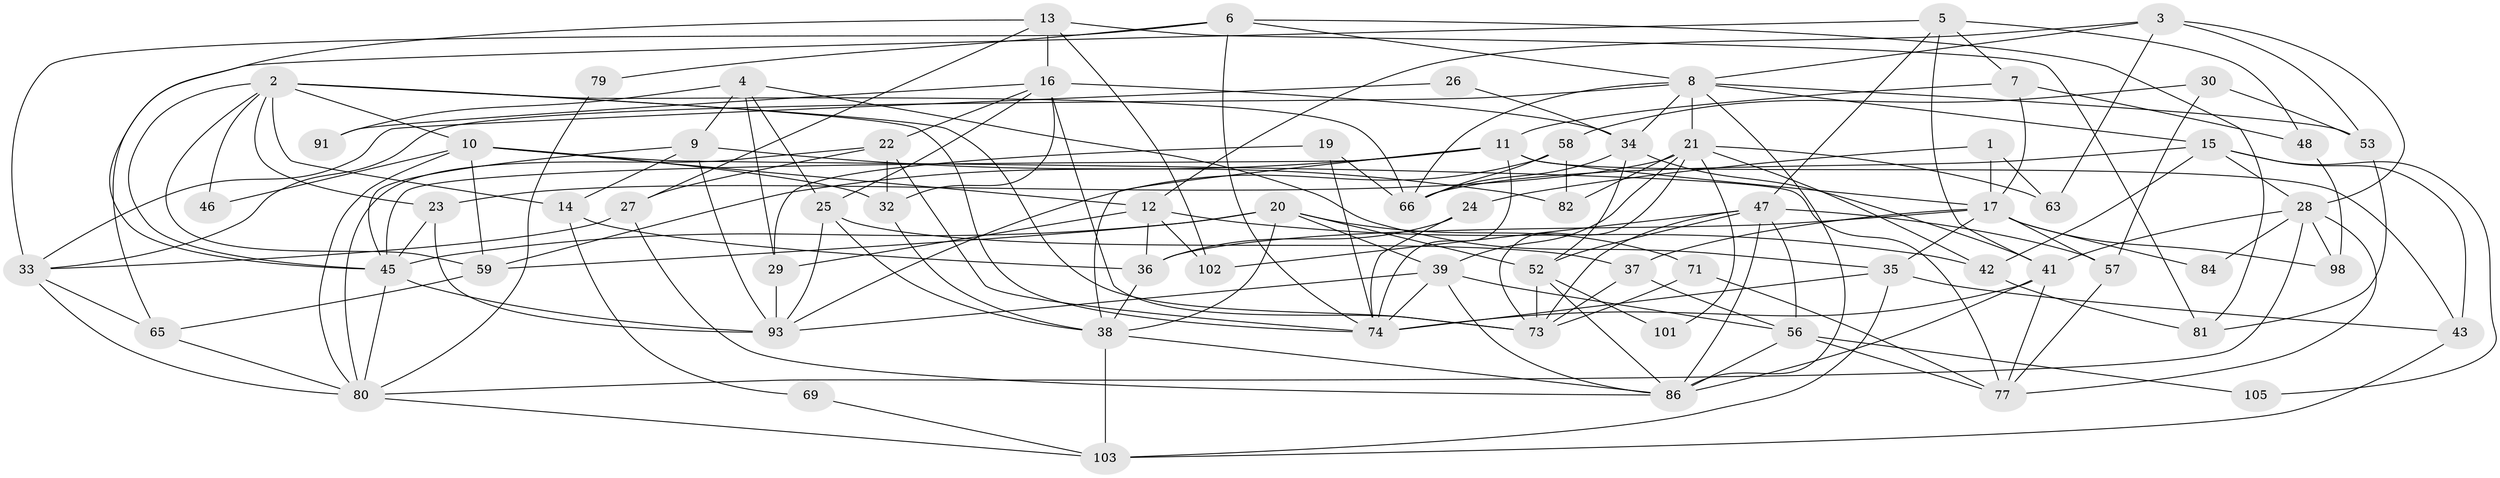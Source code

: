 // original degree distribution, {3: 0.24770642201834864, 7: 0.027522935779816515, 4: 0.26605504587155965, 2: 0.13761467889908258, 5: 0.23853211009174313, 6: 0.06422018348623854, 8: 0.01834862385321101}
// Generated by graph-tools (version 1.1) at 2025/11/02/27/25 16:11:18]
// undirected, 71 vertices, 176 edges
graph export_dot {
graph [start="1"]
  node [color=gray90,style=filled];
  1;
  2 [super="+49"];
  3 [super="+92"];
  4 [super="+78"];
  5 [super="+90"];
  6 [super="+95"];
  7 [super="+85"];
  8 [super="+44"];
  9;
  10 [super="+67"];
  11 [super="+50"];
  12 [super="+70"];
  13;
  14 [super="+51"];
  15 [super="+18"];
  16 [super="+89"];
  17 [super="+55"];
  19;
  20 [super="+75"];
  21 [super="+61"];
  22;
  23;
  24;
  25;
  26;
  27 [super="+62"];
  28 [super="+31"];
  29 [super="+72"];
  30;
  32;
  33 [super="+97"];
  34;
  35;
  36;
  37 [super="+94"];
  38 [super="+54"];
  39 [super="+40"];
  41 [super="+109"];
  42 [super="+83"];
  43 [super="+64"];
  45 [super="+76"];
  46;
  47 [super="+104"];
  48;
  52 [super="+68"];
  53;
  56 [super="+60"];
  57;
  58;
  59;
  63;
  65 [super="+108"];
  66 [super="+100"];
  69;
  71;
  73 [super="+88"];
  74 [super="+87"];
  77 [super="+107"];
  79;
  80 [super="+106"];
  81;
  82;
  84;
  86 [super="+96"];
  91;
  93 [super="+99"];
  98;
  101;
  102;
  103;
  105;
  1 -- 24;
  1 -- 63;
  1 -- 17;
  2 -- 59;
  2 -- 23;
  2 -- 66;
  2 -- 73;
  2 -- 74;
  2 -- 46;
  2 -- 14;
  2 -- 10;
  2 -- 45;
  3 -- 28;
  3 -- 63;
  3 -- 53;
  3 -- 12;
  3 -- 8;
  4 -- 9;
  4 -- 35;
  4 -- 25;
  4 -- 91;
  4 -- 29;
  5 -- 7;
  5 -- 65;
  5 -- 48;
  5 -- 47;
  5 -- 41;
  6 -- 81;
  6 -- 74;
  6 -- 79;
  6 -- 33;
  6 -- 8;
  7 -- 48;
  7 -- 17;
  7 -- 11;
  8 -- 21;
  8 -- 33;
  8 -- 34;
  8 -- 66;
  8 -- 53;
  8 -- 15;
  8 -- 86;
  9 -- 82;
  9 -- 45;
  9 -- 93;
  9 -- 14;
  10 -- 77;
  10 -- 59;
  10 -- 80;
  10 -- 32;
  10 -- 46;
  10 -- 12;
  11 -- 43 [weight=2];
  11 -- 74;
  11 -- 45;
  11 -- 59;
  11 -- 38;
  11 -- 17;
  12 -- 29 [weight=2];
  12 -- 36;
  12 -- 42;
  12 -- 102;
  13 -- 16;
  13 -- 81;
  13 -- 102;
  13 -- 27;
  13 -- 45;
  14 -- 36;
  14 -- 69;
  15 -- 66;
  15 -- 43;
  15 -- 105;
  15 -- 42;
  15 -- 28;
  16 -- 32;
  16 -- 34;
  16 -- 22;
  16 -- 25;
  16 -- 91;
  16 -- 73;
  17 -- 36;
  17 -- 84;
  17 -- 98;
  17 -- 35;
  17 -- 37;
  17 -- 57;
  19 -- 29;
  19 -- 66;
  19 -- 74;
  20 -- 59;
  20 -- 45;
  20 -- 52;
  20 -- 39;
  20 -- 38;
  20 -- 71;
  21 -- 82;
  21 -- 23;
  21 -- 101;
  21 -- 39;
  21 -- 73;
  21 -- 63;
  21 -- 42;
  22 -- 74;
  22 -- 27;
  22 -- 32;
  22 -- 80;
  23 -- 45;
  23 -- 93;
  24 -- 36;
  24 -- 74;
  25 -- 37;
  25 -- 38;
  25 -- 93;
  26 -- 34;
  26 -- 33;
  27 -- 33;
  27 -- 86;
  28 -- 98;
  28 -- 80;
  28 -- 77;
  28 -- 84;
  28 -- 41;
  29 -- 93;
  30 -- 57;
  30 -- 53;
  30 -- 58;
  32 -- 38;
  33 -- 80;
  33 -- 65;
  34 -- 41;
  34 -- 66;
  34 -- 52;
  35 -- 43;
  35 -- 103;
  35 -- 74;
  36 -- 38;
  37 -- 73;
  37 -- 56;
  38 -- 103;
  38 -- 86;
  39 -- 93;
  39 -- 56;
  39 -- 74 [weight=2];
  39 -- 86;
  41 -- 74;
  41 -- 77;
  41 -- 86;
  42 -- 81;
  43 -- 103;
  45 -- 80;
  45 -- 93;
  47 -- 57;
  47 -- 102;
  47 -- 73;
  47 -- 52;
  47 -- 86;
  47 -- 56;
  48 -- 98;
  52 -- 86;
  52 -- 73;
  52 -- 101;
  53 -- 81;
  56 -- 86;
  56 -- 77;
  56 -- 105;
  57 -- 77;
  58 -- 66;
  58 -- 82;
  58 -- 93;
  59 -- 65;
  65 -- 80;
  69 -- 103;
  71 -- 73;
  71 -- 77;
  79 -- 80;
  80 -- 103;
}
